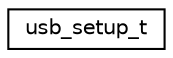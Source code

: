 digraph "Graphical Class Hierarchy"
{
 // LATEX_PDF_SIZE
  edge [fontname="Helvetica",fontsize="10",labelfontname="Helvetica",labelfontsize="10"];
  node [fontname="Helvetica",fontsize="10",shape=record];
  rankdir="LR";
  Node0 [label="usb_setup_t",height=0.2,width=0.4,color="black", fillcolor="white", style="filled",URL="$structusb__setup__t.html",tooltip="USB setup packet (USB 2.0 spec table 9-2)"];
}
